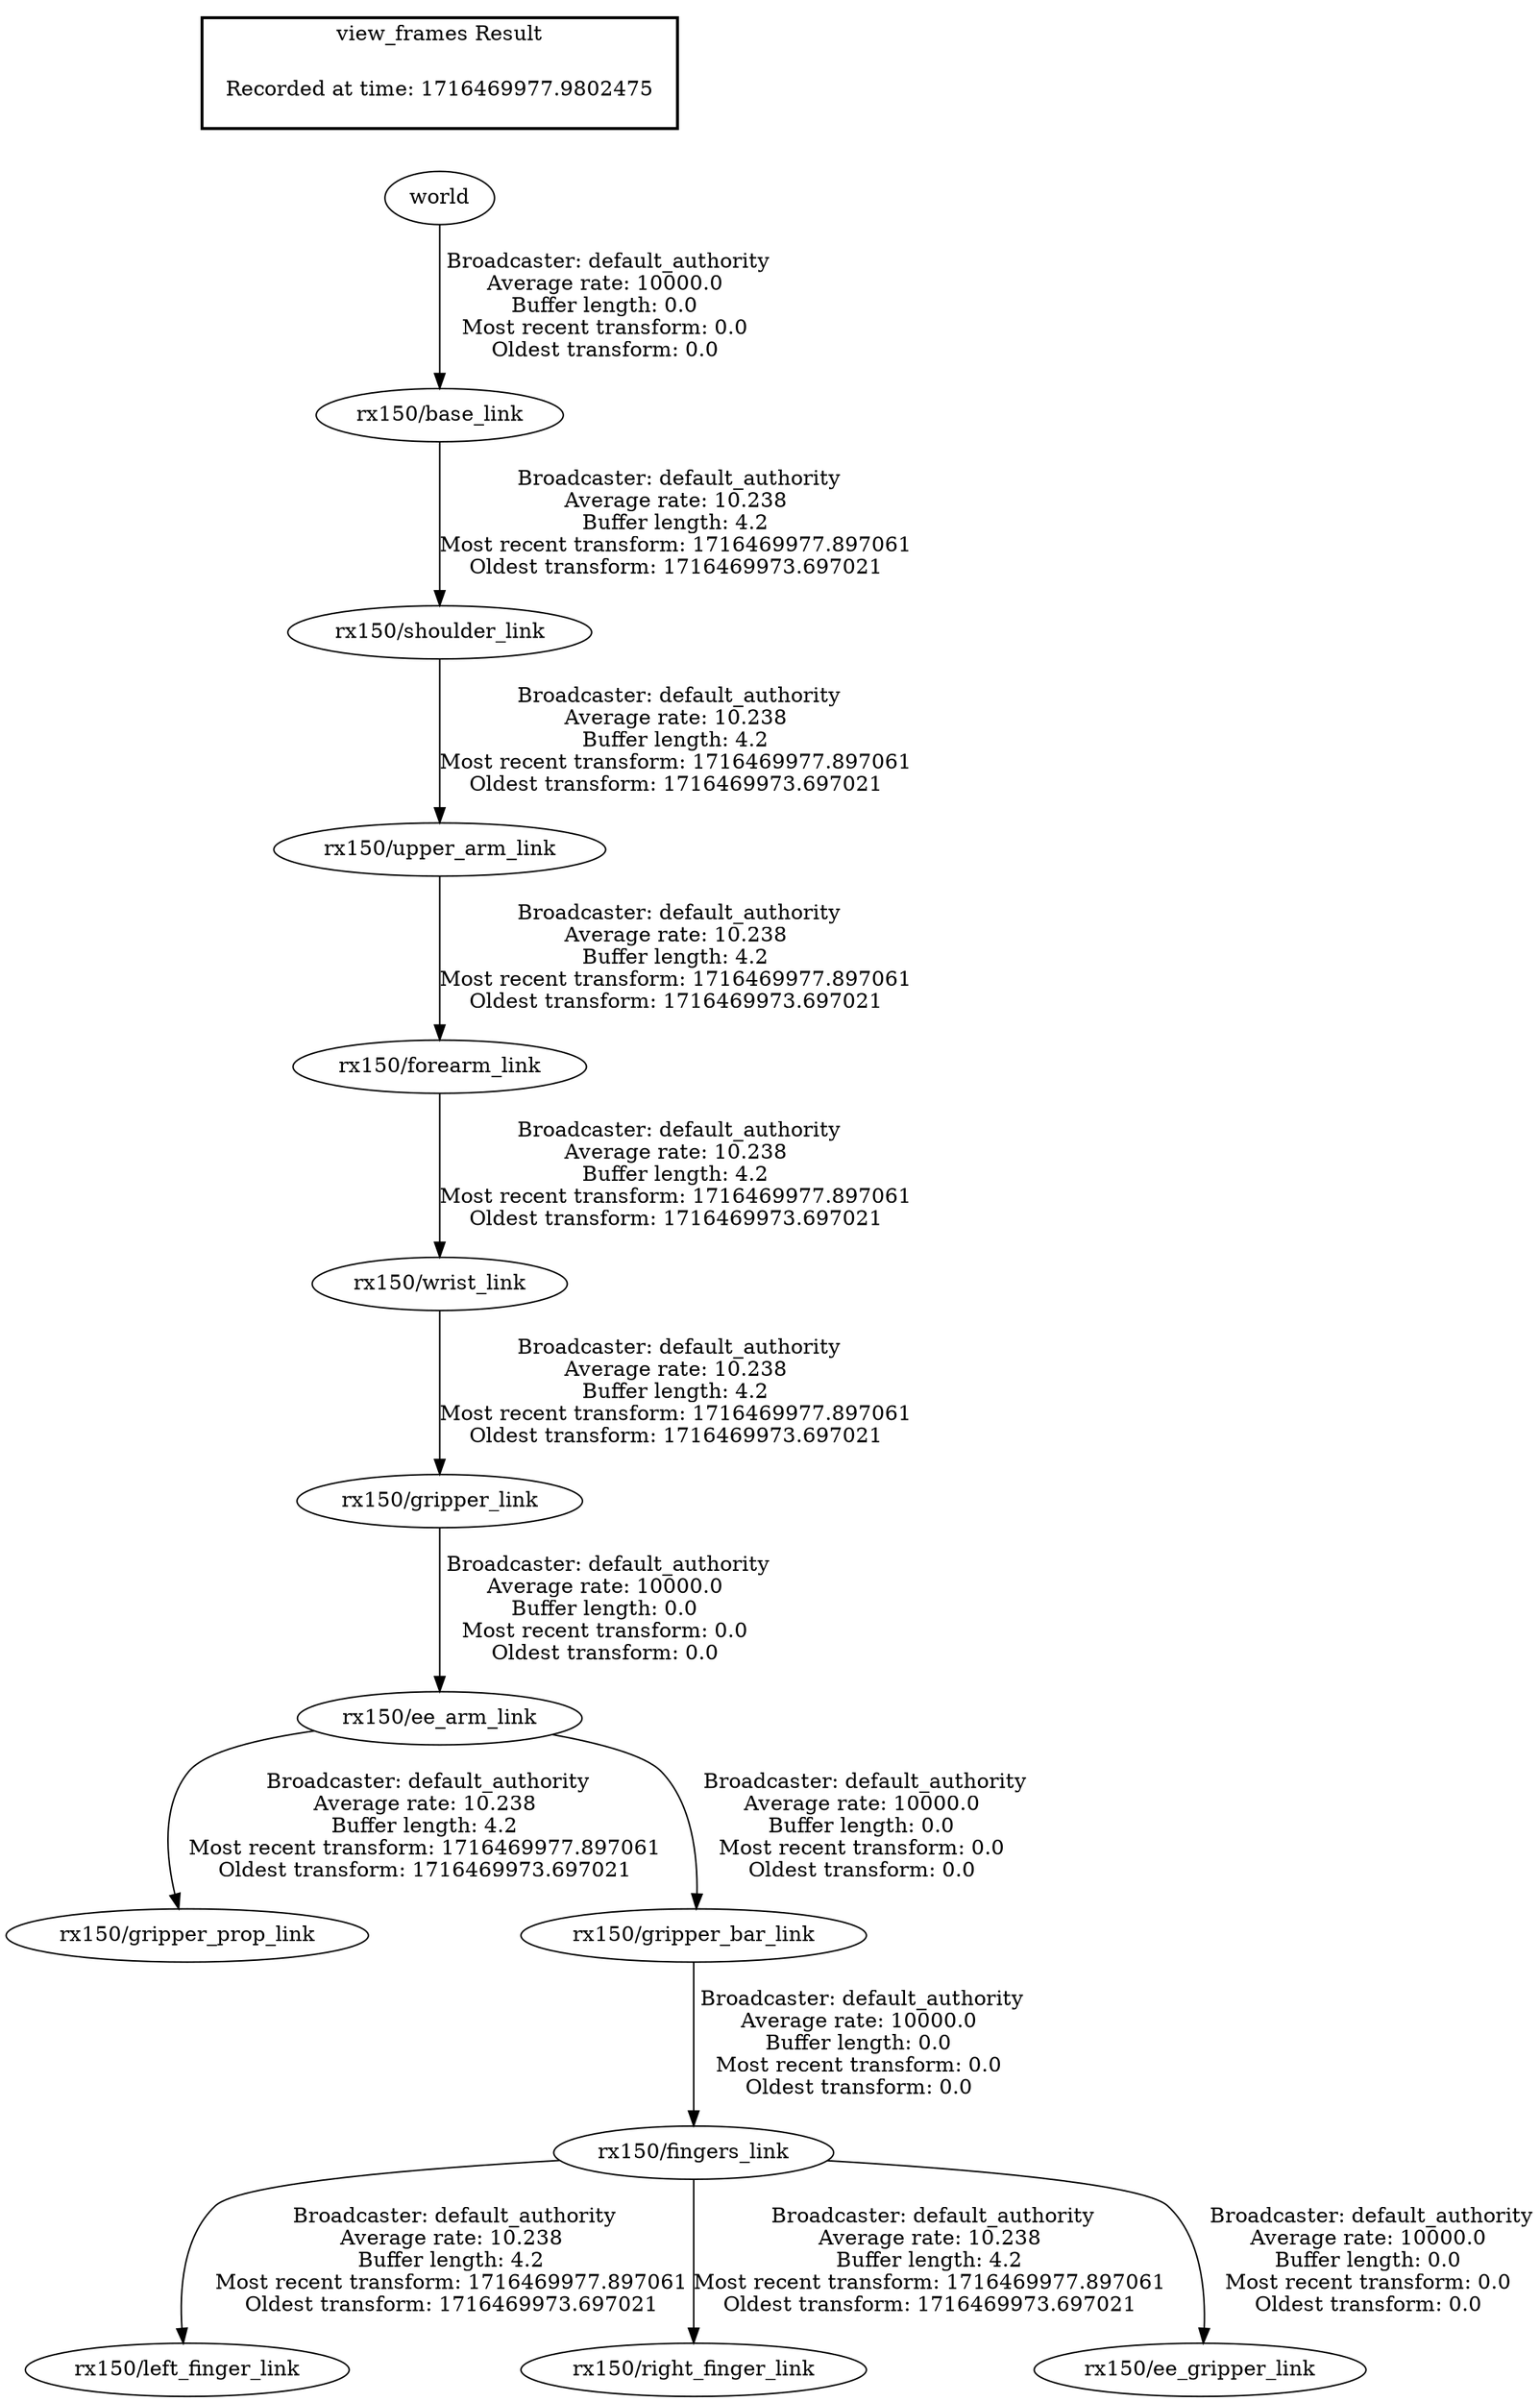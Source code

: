 digraph G {
"rx150/upper_arm_link" -> "rx150/forearm_link"[label=" Broadcaster: default_authority\nAverage rate: 10.238\nBuffer length: 4.2\nMost recent transform: 1716469977.897061\nOldest transform: 1716469973.697021\n"];
"rx150/shoulder_link" -> "rx150/upper_arm_link"[label=" Broadcaster: default_authority\nAverage rate: 10.238\nBuffer length: 4.2\nMost recent transform: 1716469977.897061\nOldest transform: 1716469973.697021\n"];
"rx150/ee_arm_link" -> "rx150/gripper_prop_link"[label=" Broadcaster: default_authority\nAverage rate: 10.238\nBuffer length: 4.2\nMost recent transform: 1716469977.897061\nOldest transform: 1716469973.697021\n"];
"rx150/gripper_link" -> "rx150/ee_arm_link"[label=" Broadcaster: default_authority\nAverage rate: 10000.0\nBuffer length: 0.0\nMost recent transform: 0.0\nOldest transform: 0.0\n"];
"rx150/fingers_link" -> "rx150/left_finger_link"[label=" Broadcaster: default_authority\nAverage rate: 10.238\nBuffer length: 4.2\nMost recent transform: 1716469977.897061\nOldest transform: 1716469973.697021\n"];
"rx150/gripper_bar_link" -> "rx150/fingers_link"[label=" Broadcaster: default_authority\nAverage rate: 10000.0\nBuffer length: 0.0\nMost recent transform: 0.0\nOldest transform: 0.0\n"];
"rx150/fingers_link" -> "rx150/right_finger_link"[label=" Broadcaster: default_authority\nAverage rate: 10.238\nBuffer length: 4.2\nMost recent transform: 1716469977.897061\nOldest transform: 1716469973.697021\n"];
"rx150/base_link" -> "rx150/shoulder_link"[label=" Broadcaster: default_authority\nAverage rate: 10.238\nBuffer length: 4.2\nMost recent transform: 1716469977.897061\nOldest transform: 1716469973.697021\n"];
"world" -> "rx150/base_link"[label=" Broadcaster: default_authority\nAverage rate: 10000.0\nBuffer length: 0.0\nMost recent transform: 0.0\nOldest transform: 0.0\n"];
"rx150/forearm_link" -> "rx150/wrist_link"[label=" Broadcaster: default_authority\nAverage rate: 10.238\nBuffer length: 4.2\nMost recent transform: 1716469977.897061\nOldest transform: 1716469973.697021\n"];
"rx150/wrist_link" -> "rx150/gripper_link"[label=" Broadcaster: default_authority\nAverage rate: 10.238\nBuffer length: 4.2\nMost recent transform: 1716469977.897061\nOldest transform: 1716469973.697021\n"];
"rx150/ee_arm_link" -> "rx150/gripper_bar_link"[label=" Broadcaster: default_authority\nAverage rate: 10000.0\nBuffer length: 0.0\nMost recent transform: 0.0\nOldest transform: 0.0\n"];
"rx150/fingers_link" -> "rx150/ee_gripper_link"[label=" Broadcaster: default_authority\nAverage rate: 10000.0\nBuffer length: 0.0\nMost recent transform: 0.0\nOldest transform: 0.0\n"];
edge [style=invis];
 subgraph cluster_legend { style=bold; color=black; label ="view_frames Result";
"Recorded at time: 1716469977.9802475"[ shape=plaintext ] ;
}->"world";
}